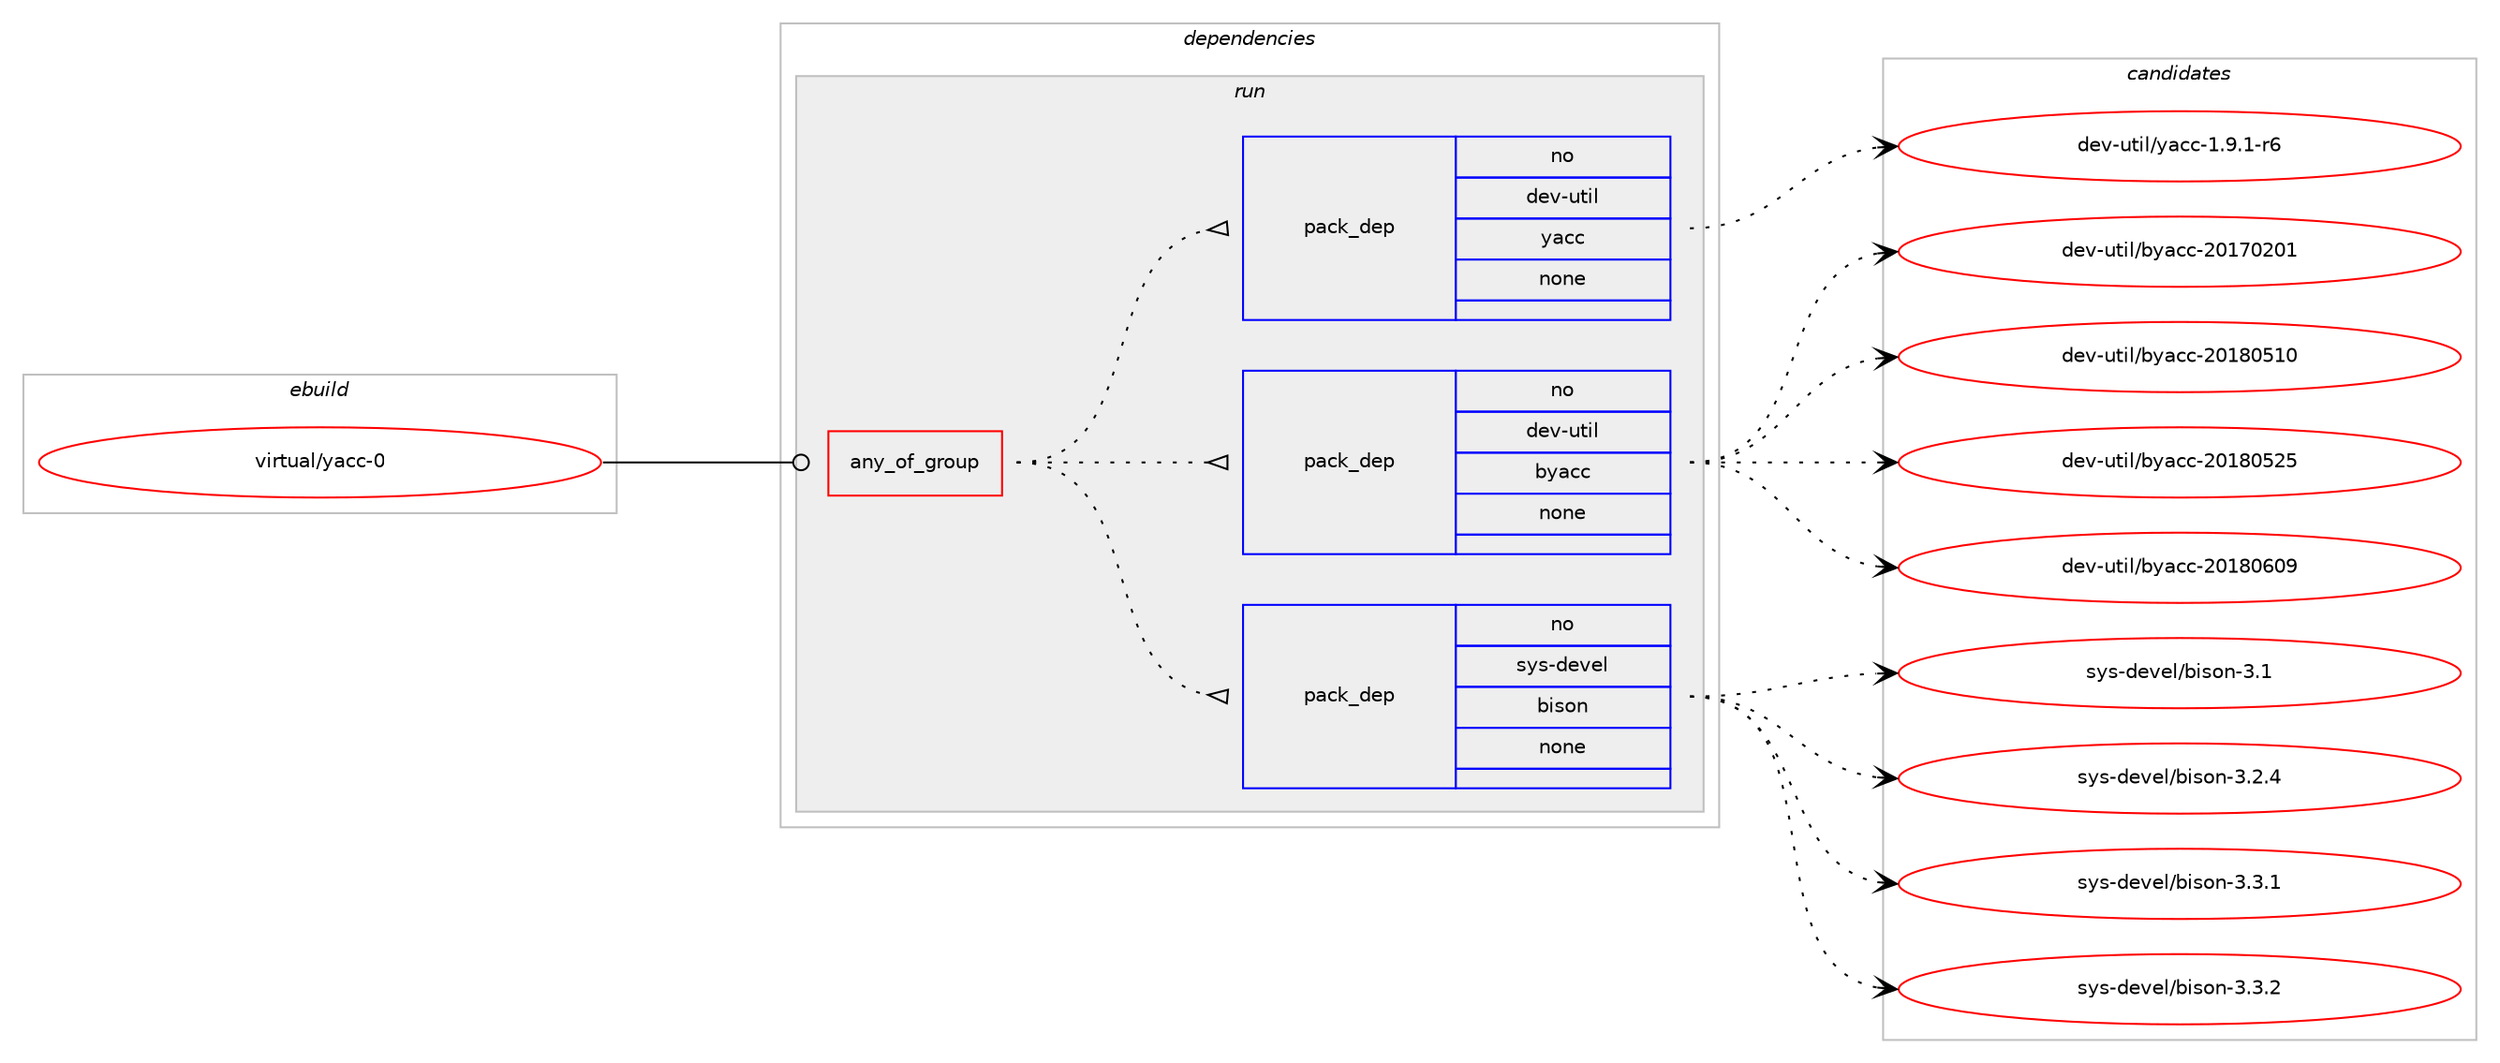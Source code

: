digraph prolog {

# *************
# Graph options
# *************

newrank=true;
concentrate=true;
compound=true;
graph [rankdir=LR,fontname=Helvetica,fontsize=10,ranksep=1.5];#, ranksep=2.5, nodesep=0.2];
edge  [arrowhead=vee];
node  [fontname=Helvetica,fontsize=10];

# **********
# The ebuild
# **********

subgraph cluster_leftcol {
color=gray;
rank=same;
label=<<i>ebuild</i>>;
id [label="virtual/yacc-0", color=red, width=4, href="../virtual/yacc-0.svg"];
}

# ****************
# The dependencies
# ****************

subgraph cluster_midcol {
color=gray;
label=<<i>dependencies</i>>;
subgraph cluster_compile {
fillcolor="#eeeeee";
style=filled;
label=<<i>compile</i>>;
}
subgraph cluster_compileandrun {
fillcolor="#eeeeee";
style=filled;
label=<<i>compile and run</i>>;
}
subgraph cluster_run {
fillcolor="#eeeeee";
style=filled;
label=<<i>run</i>>;
subgraph any28120 {
dependency1743343 [label=<<TABLE BORDER="0" CELLBORDER="1" CELLSPACING="0" CELLPADDING="4"><TR><TD CELLPADDING="10">any_of_group</TD></TR></TABLE>>, shape=none, color=red];subgraph pack1251414 {
dependency1743344 [label=<<TABLE BORDER="0" CELLBORDER="1" CELLSPACING="0" CELLPADDING="4" WIDTH="220"><TR><TD ROWSPAN="6" CELLPADDING="30">pack_dep</TD></TR><TR><TD WIDTH="110">no</TD></TR><TR><TD>sys-devel</TD></TR><TR><TD>bison</TD></TR><TR><TD>none</TD></TR><TR><TD></TD></TR></TABLE>>, shape=none, color=blue];
}
dependency1743343:e -> dependency1743344:w [weight=20,style="dotted",arrowhead="oinv"];
subgraph pack1251415 {
dependency1743345 [label=<<TABLE BORDER="0" CELLBORDER="1" CELLSPACING="0" CELLPADDING="4" WIDTH="220"><TR><TD ROWSPAN="6" CELLPADDING="30">pack_dep</TD></TR><TR><TD WIDTH="110">no</TD></TR><TR><TD>dev-util</TD></TR><TR><TD>byacc</TD></TR><TR><TD>none</TD></TR><TR><TD></TD></TR></TABLE>>, shape=none, color=blue];
}
dependency1743343:e -> dependency1743345:w [weight=20,style="dotted",arrowhead="oinv"];
subgraph pack1251416 {
dependency1743346 [label=<<TABLE BORDER="0" CELLBORDER="1" CELLSPACING="0" CELLPADDING="4" WIDTH="220"><TR><TD ROWSPAN="6" CELLPADDING="30">pack_dep</TD></TR><TR><TD WIDTH="110">no</TD></TR><TR><TD>dev-util</TD></TR><TR><TD>yacc</TD></TR><TR><TD>none</TD></TR><TR><TD></TD></TR></TABLE>>, shape=none, color=blue];
}
dependency1743343:e -> dependency1743346:w [weight=20,style="dotted",arrowhead="oinv"];
}
id:e -> dependency1743343:w [weight=20,style="solid",arrowhead="odot"];
}
}

# **************
# The candidates
# **************

subgraph cluster_choices {
rank=same;
color=gray;
label=<<i>candidates</i>>;

subgraph choice1251414 {
color=black;
nodesep=1;
choice11512111545100101118101108479810511511111045514649 [label="sys-devel/bison-3.1", color=red, width=4,href="../sys-devel/bison-3.1.svg"];
choice115121115451001011181011084798105115111110455146504652 [label="sys-devel/bison-3.2.4", color=red, width=4,href="../sys-devel/bison-3.2.4.svg"];
choice115121115451001011181011084798105115111110455146514649 [label="sys-devel/bison-3.3.1", color=red, width=4,href="../sys-devel/bison-3.3.1.svg"];
choice115121115451001011181011084798105115111110455146514650 [label="sys-devel/bison-3.3.2", color=red, width=4,href="../sys-devel/bison-3.3.2.svg"];
dependency1743344:e -> choice11512111545100101118101108479810511511111045514649:w [style=dotted,weight="100"];
dependency1743344:e -> choice115121115451001011181011084798105115111110455146504652:w [style=dotted,weight="100"];
dependency1743344:e -> choice115121115451001011181011084798105115111110455146514649:w [style=dotted,weight="100"];
dependency1743344:e -> choice115121115451001011181011084798105115111110455146514650:w [style=dotted,weight="100"];
}
subgraph choice1251415 {
color=black;
nodesep=1;
choice100101118451171161051084798121979999455048495548504849 [label="dev-util/byacc-20170201", color=red, width=4,href="../dev-util/byacc-20170201.svg"];
choice100101118451171161051084798121979999455048495648534948 [label="dev-util/byacc-20180510", color=red, width=4,href="../dev-util/byacc-20180510.svg"];
choice100101118451171161051084798121979999455048495648535053 [label="dev-util/byacc-20180525", color=red, width=4,href="../dev-util/byacc-20180525.svg"];
choice100101118451171161051084798121979999455048495648544857 [label="dev-util/byacc-20180609", color=red, width=4,href="../dev-util/byacc-20180609.svg"];
dependency1743345:e -> choice100101118451171161051084798121979999455048495548504849:w [style=dotted,weight="100"];
dependency1743345:e -> choice100101118451171161051084798121979999455048495648534948:w [style=dotted,weight="100"];
dependency1743345:e -> choice100101118451171161051084798121979999455048495648535053:w [style=dotted,weight="100"];
dependency1743345:e -> choice100101118451171161051084798121979999455048495648544857:w [style=dotted,weight="100"];
}
subgraph choice1251416 {
color=black;
nodesep=1;
choice10010111845117116105108471219799994549465746494511454 [label="dev-util/yacc-1.9.1-r6", color=red, width=4,href="../dev-util/yacc-1.9.1-r6.svg"];
dependency1743346:e -> choice10010111845117116105108471219799994549465746494511454:w [style=dotted,weight="100"];
}
}

}

